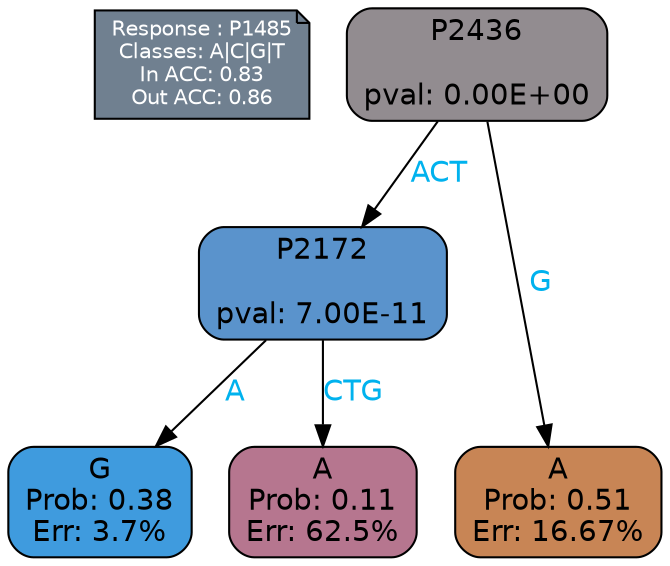 digraph Tree {
node [shape=box, style="filled, rounded", color="black", fontname=helvetica] ;
graph [ranksep=equally, splines=polylines, bgcolor=transparent, dpi=600] ;
edge [fontname=helvetica] ;
LEGEND [label="Response : P1485
Classes: A|C|G|T
In ACC: 0.83
Out ACC: 0.86
",shape=note,align=left,style=filled,fillcolor="slategray",fontcolor="white",fontsize=10];1 [label="P2436

pval: 0.00E+00", fillcolor="#928c90"] ;
2 [label="P2172

pval: 7.00E-11", fillcolor="#5a93cc"] ;
3 [label="G
Prob: 0.38
Err: 3.7%", fillcolor="#3f9bde"] ;
4 [label="A
Prob: 0.11
Err: 62.5%", fillcolor="#b6768f"] ;
5 [label="A
Prob: 0.51
Err: 16.67%", fillcolor="#c88555"] ;
1 -> 2 [label="ACT",fontcolor=deepskyblue2] ;
1 -> 5 [label="G",fontcolor=deepskyblue2] ;
2 -> 3 [label="A",fontcolor=deepskyblue2] ;
2 -> 4 [label="CTG",fontcolor=deepskyblue2] ;
{rank = same; 3;4;5;}{rank = same; LEGEND;1;}}